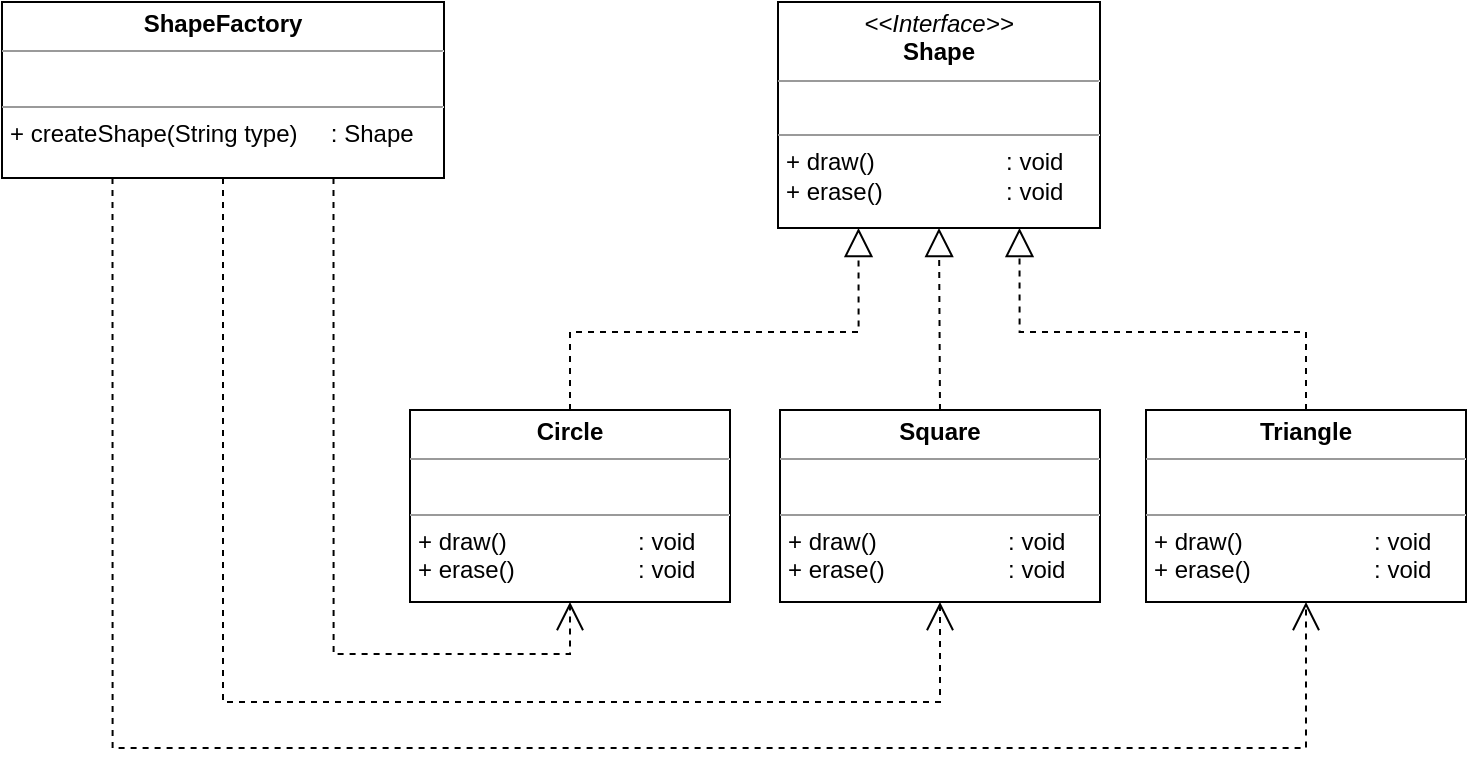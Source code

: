 <mxfile version="19.0.3" type="device"><diagram id="C5RBs43oDa-KdzZeNtuy" name="Page-1"><mxGraphModel dx="910" dy="672" grid="0" gridSize="10" guides="1" tooltips="1" connect="1" arrows="1" fold="1" page="0" pageScale="1" pageWidth="827" pageHeight="1169" math="0" shadow="0"><root><mxCell id="WIyWlLk6GJQsqaUBKTNV-0"/><mxCell id="WIyWlLk6GJQsqaUBKTNV-1" parent="WIyWlLk6GJQsqaUBKTNV-0"/><mxCell id="2g3hZBvaO1mGfRVvb1LA-0" value="&lt;p style=&quot;margin:0px;margin-top:4px;text-align:center;&quot;&gt;&lt;b&gt;ShapeFactory&lt;/b&gt;&lt;/p&gt;&lt;hr size=&quot;1&quot;&gt;&lt;p style=&quot;margin:0px;margin-left:4px;&quot;&gt;&amp;nbsp;&lt;/p&gt;&lt;hr size=&quot;1&quot;&gt;&lt;p style=&quot;margin:0px;margin-left:4px;&quot;&gt;+ createShape(String type)&amp;nbsp; &amp;nbsp; &amp;nbsp;: Shape&lt;/p&gt;" style="verticalAlign=top;align=left;overflow=fill;fontSize=12;fontFamily=Helvetica;html=1;" vertex="1" parent="WIyWlLk6GJQsqaUBKTNV-1"><mxGeometry x="128" y="161" width="221" height="88" as="geometry"/></mxCell><mxCell id="2g3hZBvaO1mGfRVvb1LA-2" value="&lt;p style=&quot;margin:0px;margin-top:4px;text-align:center;&quot;&gt;&lt;i&gt;&amp;lt;&amp;lt;Interface&amp;gt;&amp;gt;&lt;/i&gt;&lt;br&gt;&lt;b&gt;Shape&lt;/b&gt;&lt;/p&gt;&lt;hr size=&quot;1&quot;&gt;&lt;p style=&quot;margin:0px;margin-left:4px;&quot;&gt;&amp;nbsp;&lt;/p&gt;&lt;hr size=&quot;1&quot;&gt;&lt;p style=&quot;margin:0px;margin-left:4px;&quot;&gt;+ draw() &lt;span style=&quot;white-space: pre;&quot;&gt;&#9;&lt;/span&gt;&lt;span style=&quot;white-space: pre;&quot;&gt;&#9;&lt;/span&gt;&lt;span style=&quot;white-space: pre;&quot;&gt;&#9;&lt;/span&gt;&amp;nbsp;: void&lt;br&gt;+ erase() &lt;span style=&quot;white-space: pre;&quot;&gt;&#9;&lt;/span&gt;&lt;span style=&quot;white-space: pre;&quot;&gt;&#9;&lt;/span&gt;&amp;nbsp;: void&lt;/p&gt;" style="verticalAlign=top;align=left;overflow=fill;fontSize=12;fontFamily=Helvetica;html=1;" vertex="1" parent="WIyWlLk6GJQsqaUBKTNV-1"><mxGeometry x="516" y="161" width="161" height="113" as="geometry"/></mxCell><mxCell id="2g3hZBvaO1mGfRVvb1LA-3" value="&lt;p style=&quot;margin:0px;margin-top:4px;text-align:center;&quot;&gt;&lt;b&gt;Circle&lt;/b&gt;&lt;/p&gt;&lt;hr size=&quot;1&quot;&gt;&lt;p style=&quot;margin:0px;margin-left:4px;&quot;&gt;&amp;nbsp;&lt;/p&gt;&lt;hr size=&quot;1&quot;&gt;&lt;p style=&quot;margin:0px;margin-left:4px;&quot;&gt;+ draw()&amp;nbsp;&lt;span style=&quot;&quot;&gt;&#9;&lt;span style=&quot;white-space: pre;&quot;&gt;&#9;&lt;/span&gt;&lt;span style=&quot;white-space: pre;&quot;&gt;&#9;&lt;/span&gt;&lt;span style=&quot;white-space: pre;&quot;&gt;&#9;&lt;/span&gt;&lt;/span&gt;&lt;span style=&quot;&quot;&gt;&#9;&lt;/span&gt;&lt;span style=&quot;&quot;&gt;&#9;&lt;/span&gt;: void&lt;br&gt;+ erase()&amp;nbsp;&lt;span style=&quot;&quot;&gt;&#9;&lt;span style=&quot;white-space: pre;&quot;&gt;&#9;&lt;/span&gt;&lt;span style=&quot;white-space: pre;&quot;&gt;&#9;&lt;/span&gt;&lt;/span&gt;&lt;span style=&quot;&quot;&gt;&#9;&lt;/span&gt;: void&lt;br&gt;&lt;/p&gt;" style="verticalAlign=top;align=left;overflow=fill;fontSize=12;fontFamily=Helvetica;html=1;" vertex="1" parent="WIyWlLk6GJQsqaUBKTNV-1"><mxGeometry x="332" y="365" width="160" height="96" as="geometry"/></mxCell><mxCell id="2g3hZBvaO1mGfRVvb1LA-4" value="&lt;p style=&quot;margin:0px;margin-top:4px;text-align:center;&quot;&gt;&lt;b&gt;Square&lt;/b&gt;&lt;/p&gt;&lt;hr size=&quot;1&quot;&gt;&lt;p style=&quot;margin:0px;margin-left:4px;&quot;&gt;&amp;nbsp;&lt;/p&gt;&lt;hr size=&quot;1&quot;&gt;&lt;p style=&quot;margin:0px;margin-left:4px;&quot;&gt;+ draw()&amp;nbsp;&lt;span style=&quot;&quot;&gt;&#9;&lt;span style=&quot;white-space: pre;&quot;&gt;&#9;&lt;/span&gt;&lt;/span&gt;&lt;span style=&quot;&quot;&gt;&#9;&lt;span style=&quot;white-space: pre;&quot;&gt;&#9;&lt;/span&gt;&lt;span style=&quot;white-space: pre;&quot;&gt;&#9;&lt;/span&gt;&lt;/span&gt;&lt;span style=&quot;&quot;&gt;&#9;&lt;/span&gt;: void&lt;br&gt;+ erase()&amp;nbsp;&lt;span style=&quot;&quot;&gt;&#9;&lt;span style=&quot;white-space: pre;&quot;&gt;&#9;&lt;/span&gt;&lt;span style=&quot;white-space: pre;&quot;&gt;&#9;&lt;/span&gt;&lt;/span&gt;&lt;span style=&quot;&quot;&gt;&#9;&lt;/span&gt;: void&lt;br&gt;&lt;/p&gt;" style="verticalAlign=top;align=left;overflow=fill;fontSize=12;fontFamily=Helvetica;html=1;" vertex="1" parent="WIyWlLk6GJQsqaUBKTNV-1"><mxGeometry x="517" y="365" width="160" height="96" as="geometry"/></mxCell><mxCell id="2g3hZBvaO1mGfRVvb1LA-5" value="&lt;p style=&quot;margin:0px;margin-top:4px;text-align:center;&quot;&gt;&lt;b&gt;Triangle&lt;/b&gt;&lt;/p&gt;&lt;hr size=&quot;1&quot;&gt;&lt;p style=&quot;margin:0px;margin-left:4px;&quot;&gt;&amp;nbsp;&lt;/p&gt;&lt;hr size=&quot;1&quot;&gt;&lt;p style=&quot;margin:0px;margin-left:4px;&quot;&gt;+ draw()&amp;nbsp;&lt;span style=&quot;&quot;&gt;&#9;&lt;span style=&quot;white-space: pre;&quot;&gt;&#9;&lt;/span&gt;&lt;span style=&quot;white-space: pre;&quot;&gt;&#9;&lt;/span&gt;&lt;span style=&quot;white-space: pre;&quot;&gt;&#9;&lt;/span&gt;&lt;/span&gt;&lt;span style=&quot;&quot;&gt;&#9;&lt;/span&gt;&lt;span style=&quot;&quot;&gt;&#9;&lt;/span&gt;: void&lt;br&gt;+ erase()&amp;nbsp;&lt;span style=&quot;&quot;&gt;&#9;&lt;span style=&quot;white-space: pre;&quot;&gt;&#9;&lt;/span&gt;&lt;span style=&quot;white-space: pre;&quot;&gt;&#9;&lt;/span&gt;&lt;/span&gt;&lt;span style=&quot;&quot;&gt;&#9;&lt;/span&gt;: void&lt;br&gt;&lt;/p&gt;" style="verticalAlign=top;align=left;overflow=fill;fontSize=12;fontFamily=Helvetica;html=1;" vertex="1" parent="WIyWlLk6GJQsqaUBKTNV-1"><mxGeometry x="700" y="365" width="160" height="96" as="geometry"/></mxCell><mxCell id="2g3hZBvaO1mGfRVvb1LA-6" value="" style="endArrow=block;dashed=1;endFill=0;endSize=12;html=1;rounded=0;exitX=0.5;exitY=0;exitDx=0;exitDy=0;entryX=0.25;entryY=1;entryDx=0;entryDy=0;edgeStyle=orthogonalEdgeStyle;" edge="1" parent="WIyWlLk6GJQsqaUBKTNV-1" source="2g3hZBvaO1mGfRVvb1LA-3" target="2g3hZBvaO1mGfRVvb1LA-2"><mxGeometry width="160" relative="1" as="geometry"><mxPoint x="169" y="392" as="sourcePoint"/><mxPoint x="329" y="392" as="targetPoint"/><Array as="points"><mxPoint x="412" y="326"/><mxPoint x="556" y="326"/></Array></mxGeometry></mxCell><mxCell id="2g3hZBvaO1mGfRVvb1LA-7" value="" style="endArrow=block;dashed=1;endFill=0;endSize=12;html=1;rounded=0;exitX=0.5;exitY=0;exitDx=0;exitDy=0;entryX=0.5;entryY=1;entryDx=0;entryDy=0;" edge="1" parent="WIyWlLk6GJQsqaUBKTNV-1" source="2g3hZBvaO1mGfRVvb1LA-4" target="2g3hZBvaO1mGfRVvb1LA-2"><mxGeometry width="160" relative="1" as="geometry"><mxPoint x="643" y="335" as="sourcePoint"/><mxPoint x="803" y="335" as="targetPoint"/></mxGeometry></mxCell><mxCell id="2g3hZBvaO1mGfRVvb1LA-8" value="" style="endArrow=block;dashed=1;endFill=0;endSize=12;html=1;rounded=0;exitX=0.5;exitY=0;exitDx=0;exitDy=0;entryX=0.75;entryY=1;entryDx=0;entryDy=0;edgeStyle=orthogonalEdgeStyle;" edge="1" parent="WIyWlLk6GJQsqaUBKTNV-1" source="2g3hZBvaO1mGfRVvb1LA-5" target="2g3hZBvaO1mGfRVvb1LA-2"><mxGeometry width="160" relative="1" as="geometry"><mxPoint x="666" y="317" as="sourcePoint"/><mxPoint x="826" y="317" as="targetPoint"/><Array as="points"><mxPoint x="780" y="326"/><mxPoint x="637" y="326"/></Array></mxGeometry></mxCell><mxCell id="2g3hZBvaO1mGfRVvb1LA-9" value="" style="endArrow=open;endSize=12;dashed=1;html=1;rounded=0;exitX=0.75;exitY=1;exitDx=0;exitDy=0;entryX=0.5;entryY=1;entryDx=0;entryDy=0;edgeStyle=orthogonalEdgeStyle;" edge="1" parent="WIyWlLk6GJQsqaUBKTNV-1" source="2g3hZBvaO1mGfRVvb1LA-0" target="2g3hZBvaO1mGfRVvb1LA-3"><mxGeometry width="160" relative="1" as="geometry"><mxPoint x="189" y="325" as="sourcePoint"/><mxPoint x="349" y="325" as="targetPoint"/><Array as="points"><mxPoint x="294" y="487"/><mxPoint x="412" y="487"/></Array></mxGeometry></mxCell><mxCell id="2g3hZBvaO1mGfRVvb1LA-10" value="" style="endArrow=open;endSize=12;dashed=1;html=1;rounded=0;exitX=0.5;exitY=1;exitDx=0;exitDy=0;entryX=0.5;entryY=1;entryDx=0;entryDy=0;edgeStyle=orthogonalEdgeStyle;" edge="1" parent="WIyWlLk6GJQsqaUBKTNV-1" source="2g3hZBvaO1mGfRVvb1LA-0" target="2g3hZBvaO1mGfRVvb1LA-4"><mxGeometry width="160" relative="1" as="geometry"><mxPoint x="102" y="441" as="sourcePoint"/><mxPoint x="262" y="441" as="targetPoint"/><Array as="points"><mxPoint x="239" y="511"/><mxPoint x="597" y="511"/></Array></mxGeometry></mxCell><mxCell id="2g3hZBvaO1mGfRVvb1LA-11" value="" style="endArrow=open;endSize=12;dashed=1;html=1;rounded=0;exitX=0.25;exitY=1;exitDx=0;exitDy=0;entryX=0.5;entryY=1;entryDx=0;entryDy=0;edgeStyle=orthogonalEdgeStyle;" edge="1" parent="WIyWlLk6GJQsqaUBKTNV-1" source="2g3hZBvaO1mGfRVvb1LA-0" target="2g3hZBvaO1mGfRVvb1LA-5"><mxGeometry width="160" relative="1" as="geometry"><mxPoint x="110" y="356" as="sourcePoint"/><mxPoint x="270" y="356" as="targetPoint"/><Array as="points"><mxPoint x="183" y="534"/><mxPoint x="780" y="534"/></Array></mxGeometry></mxCell></root></mxGraphModel></diagram></mxfile>